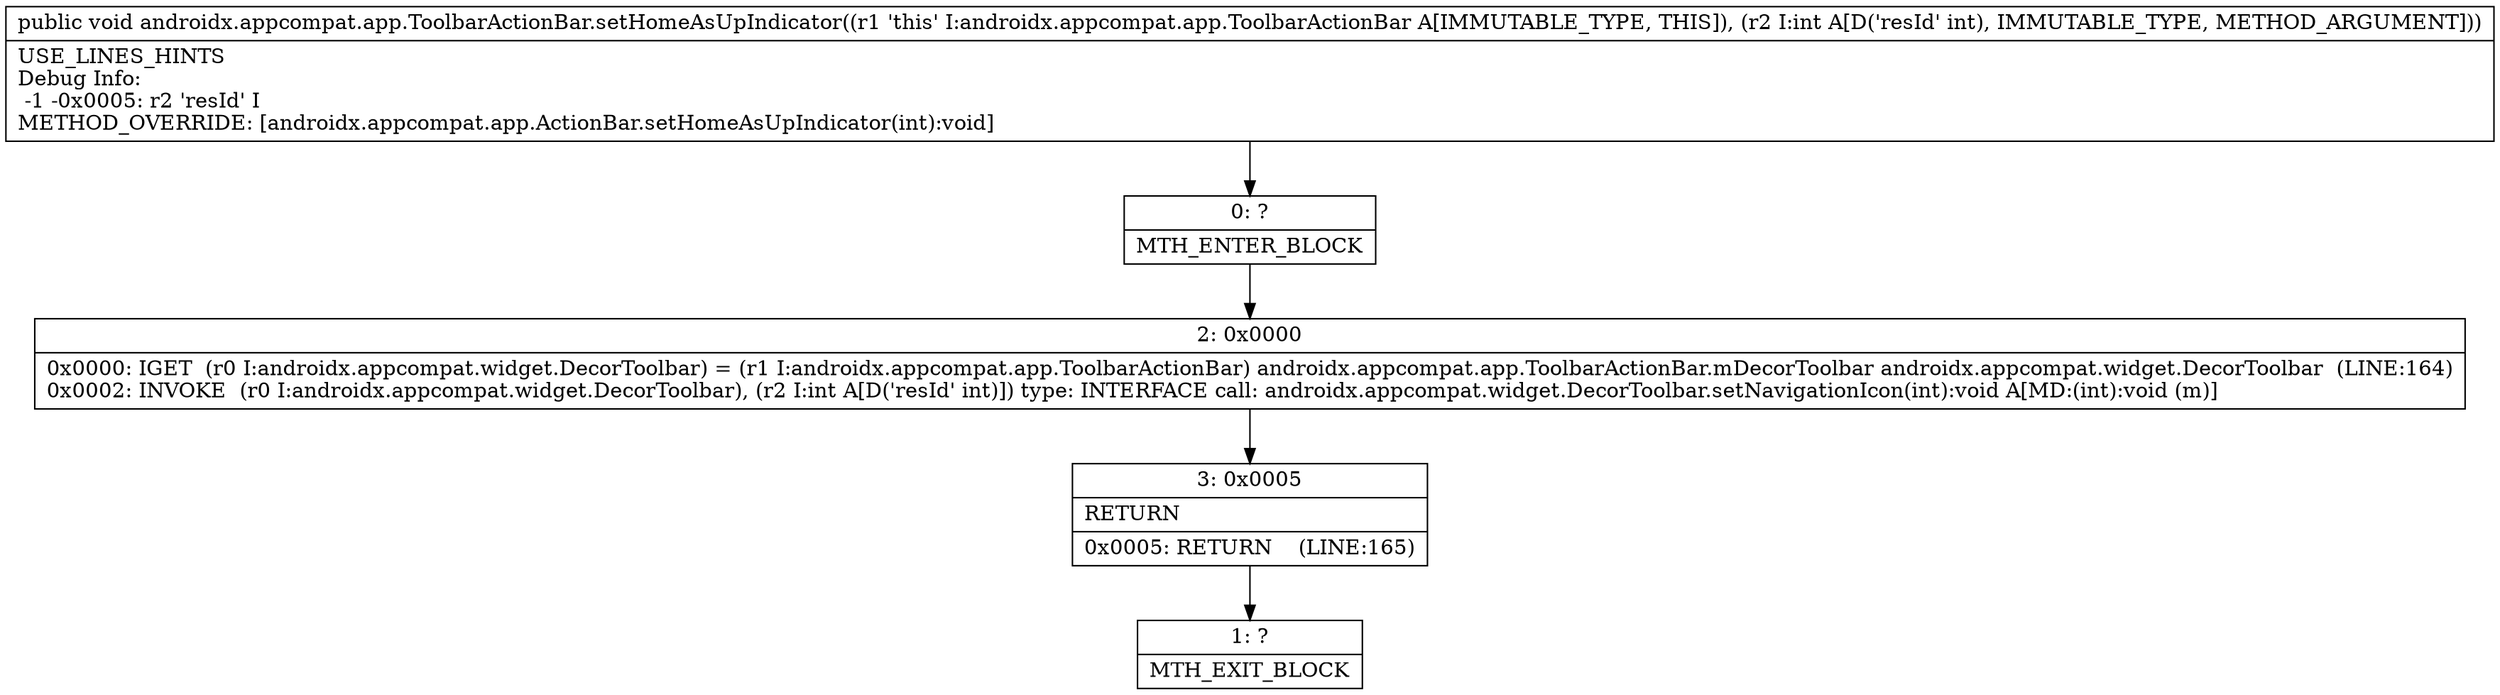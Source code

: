 digraph "CFG forandroidx.appcompat.app.ToolbarActionBar.setHomeAsUpIndicator(I)V" {
Node_0 [shape=record,label="{0\:\ ?|MTH_ENTER_BLOCK\l}"];
Node_2 [shape=record,label="{2\:\ 0x0000|0x0000: IGET  (r0 I:androidx.appcompat.widget.DecorToolbar) = (r1 I:androidx.appcompat.app.ToolbarActionBar) androidx.appcompat.app.ToolbarActionBar.mDecorToolbar androidx.appcompat.widget.DecorToolbar  (LINE:164)\l0x0002: INVOKE  (r0 I:androidx.appcompat.widget.DecorToolbar), (r2 I:int A[D('resId' int)]) type: INTERFACE call: androidx.appcompat.widget.DecorToolbar.setNavigationIcon(int):void A[MD:(int):void (m)]\l}"];
Node_3 [shape=record,label="{3\:\ 0x0005|RETURN\l|0x0005: RETURN    (LINE:165)\l}"];
Node_1 [shape=record,label="{1\:\ ?|MTH_EXIT_BLOCK\l}"];
MethodNode[shape=record,label="{public void androidx.appcompat.app.ToolbarActionBar.setHomeAsUpIndicator((r1 'this' I:androidx.appcompat.app.ToolbarActionBar A[IMMUTABLE_TYPE, THIS]), (r2 I:int A[D('resId' int), IMMUTABLE_TYPE, METHOD_ARGUMENT]))  | USE_LINES_HINTS\lDebug Info:\l  \-1 \-0x0005: r2 'resId' I\lMETHOD_OVERRIDE: [androidx.appcompat.app.ActionBar.setHomeAsUpIndicator(int):void]\l}"];
MethodNode -> Node_0;Node_0 -> Node_2;
Node_2 -> Node_3;
Node_3 -> Node_1;
}

